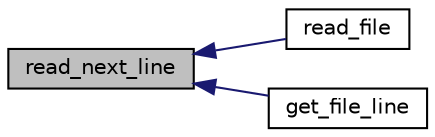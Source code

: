 digraph "read_next_line"
{
  edge [fontname="Helvetica",fontsize="10",labelfontname="Helvetica",labelfontsize="10"];
  node [fontname="Helvetica",fontsize="10",shape=record];
  rankdir="LR";
  Node1 [label="read_next_line",height=0.2,width=0.4,color="black", fillcolor="grey75", style="filled", fontcolor="black"];
  Node1 -> Node2 [dir="back",color="midnightblue",fontsize="10",style="solid",fontname="Helvetica"];
  Node2 [label="read_file",height=0.2,width=0.4,color="black", fillcolor="white", style="filled",URL="$code__analyze_8h.html#a40c5275f63bcc1394af4771780714285"];
  Node1 -> Node3 [dir="back",color="midnightblue",fontsize="10",style="solid",fontname="Helvetica"];
  Node3 [label="get_file_line",height=0.2,width=0.4,color="black", fillcolor="white", style="filled",URL="$code__analyze_8h.html#a88d8ed4c2b9673c9fc9f285f09cb3cad"];
}
